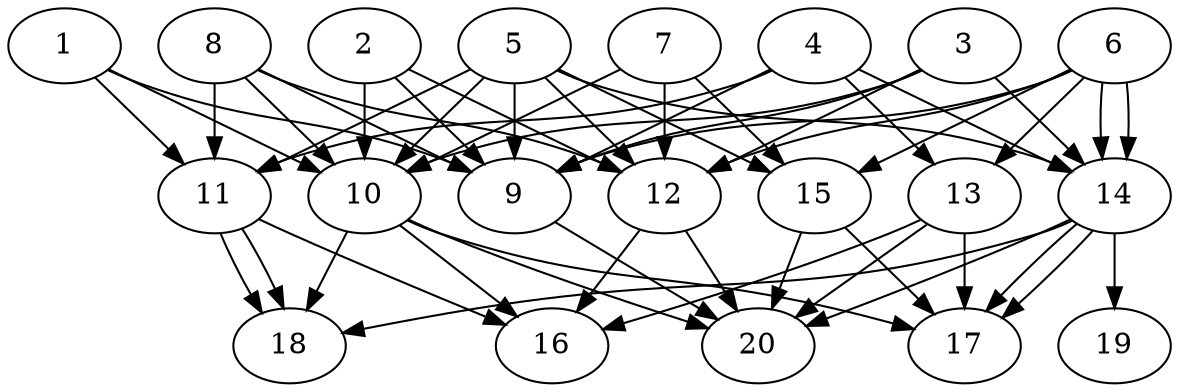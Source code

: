 // DAG automatically generated by daggen at Thu Oct  3 13:58:43 2019
// ./daggen --dot -n 20 --ccr 0.5 --fat 0.7 --regular 0.9 --density 0.9 --mindata 5242880 --maxdata 52428800 
digraph G {
  1 [size="34799616", alpha="0.00", expect_size="17399808"] 
  1 -> 9 [size ="17399808"]
  1 -> 10 [size ="17399808"]
  1 -> 11 [size ="17399808"]
  2 [size="71661568", alpha="0.12", expect_size="35830784"] 
  2 -> 9 [size ="35830784"]
  2 -> 10 [size ="35830784"]
  2 -> 12 [size ="35830784"]
  3 [size="20779008", alpha="0.14", expect_size="10389504"] 
  3 -> 9 [size ="10389504"]
  3 -> 10 [size ="10389504"]
  3 -> 12 [size ="10389504"]
  3 -> 14 [size ="10389504"]
  4 [size="60274688", alpha="0.04", expect_size="30137344"] 
  4 -> 9 [size ="30137344"]
  4 -> 11 [size ="30137344"]
  4 -> 13 [size ="30137344"]
  4 -> 14 [size ="30137344"]
  5 [size="24633344", alpha="0.13", expect_size="12316672"] 
  5 -> 9 [size ="12316672"]
  5 -> 10 [size ="12316672"]
  5 -> 11 [size ="12316672"]
  5 -> 12 [size ="12316672"]
  5 -> 14 [size ="12316672"]
  5 -> 15 [size ="12316672"]
  6 [size="41566208", alpha="0.09", expect_size="20783104"] 
  6 -> 9 [size ="20783104"]
  6 -> 12 [size ="20783104"]
  6 -> 13 [size ="20783104"]
  6 -> 14 [size ="20783104"]
  6 -> 14 [size ="20783104"]
  6 -> 15 [size ="20783104"]
  7 [size="84957184", alpha="0.04", expect_size="42478592"] 
  7 -> 10 [size ="42478592"]
  7 -> 12 [size ="42478592"]
  7 -> 15 [size ="42478592"]
  8 [size="93755392", alpha="0.03", expect_size="46877696"] 
  8 -> 9 [size ="46877696"]
  8 -> 10 [size ="46877696"]
  8 -> 11 [size ="46877696"]
  8 -> 12 [size ="46877696"]
  9 [size="57157632", alpha="0.04", expect_size="28578816"] 
  9 -> 20 [size ="28578816"]
  10 [size="57823232", alpha="0.08", expect_size="28911616"] 
  10 -> 16 [size ="28911616"]
  10 -> 17 [size ="28911616"]
  10 -> 18 [size ="28911616"]
  10 -> 20 [size ="28911616"]
  11 [size="35966976", alpha="0.01", expect_size="17983488"] 
  11 -> 16 [size ="17983488"]
  11 -> 18 [size ="17983488"]
  11 -> 18 [size ="17983488"]
  12 [size="36835328", alpha="0.04", expect_size="18417664"] 
  12 -> 16 [size ="18417664"]
  12 -> 20 [size ="18417664"]
  13 [size="94668800", alpha="0.05", expect_size="47334400"] 
  13 -> 16 [size ="47334400"]
  13 -> 17 [size ="47334400"]
  13 -> 20 [size ="47334400"]
  14 [size="67391488", alpha="0.08", expect_size="33695744"] 
  14 -> 17 [size ="33695744"]
  14 -> 17 [size ="33695744"]
  14 -> 18 [size ="33695744"]
  14 -> 19 [size ="33695744"]
  14 -> 20 [size ="33695744"]
  15 [size="84690944", alpha="0.06", expect_size="42345472"] 
  15 -> 17 [size ="42345472"]
  15 -> 20 [size ="42345472"]
  16 [size="51750912", alpha="0.17", expect_size="25875456"] 
  17 [size="93982720", alpha="0.12", expect_size="46991360"] 
  18 [size="19105792", alpha="0.12", expect_size="9552896"] 
  19 [size="33695744", alpha="0.15", expect_size="16847872"] 
  20 [size="54224896", alpha="0.14", expect_size="27112448"] 
}

